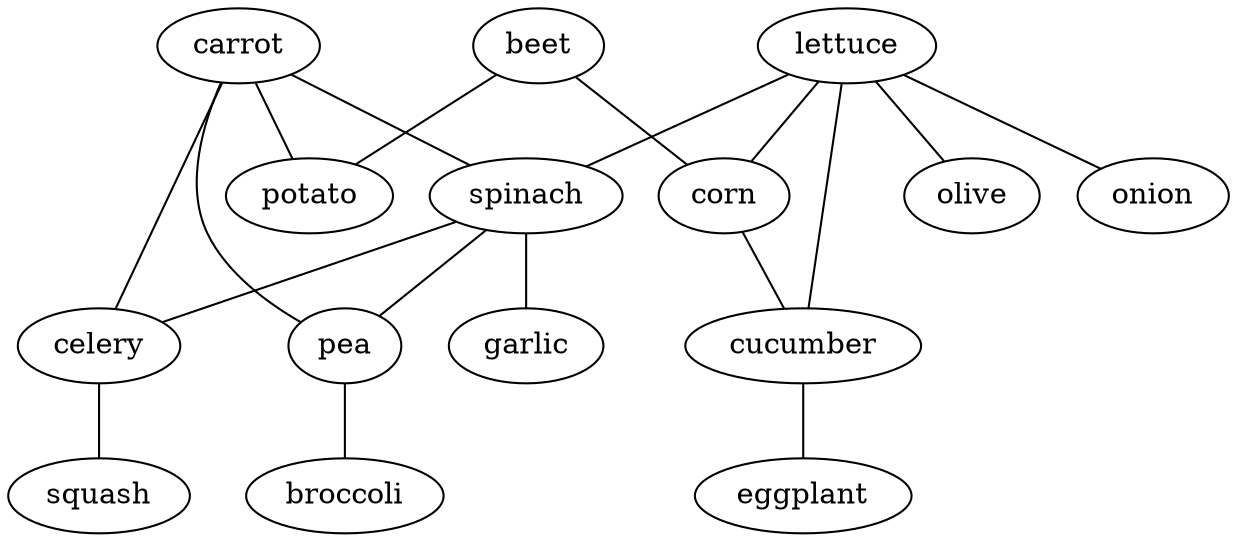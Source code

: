 strict graph G {
lettuce;
carrot;
spinach;
celery;
beet;
pea;
corn;
squash;
cucumber;
olive;
broccoli;
onion;
potato;
eggplant;
garlic;
lettuce -- onion  [weight=1];
lettuce -- spinach  [weight=1];
lettuce -- corn  [weight=1];
lettuce -- cucumber  [weight=1];
lettuce -- olive  [weight=1];
carrot -- spinach  [weight=1];
carrot -- potato  [weight=1];
carrot -- celery  [weight=1];
carrot -- pea  [weight=1];
spinach -- celery  [weight=1];
spinach -- garlic  [weight=1];
spinach -- pea  [weight=1];
celery -- squash  [weight=1];
beet -- corn  [weight=1];
beet -- potato  [weight=1];
pea -- broccoli  [weight=1];
corn -- cucumber  [weight=1];
cucumber -- eggplant  [weight=1];
}
